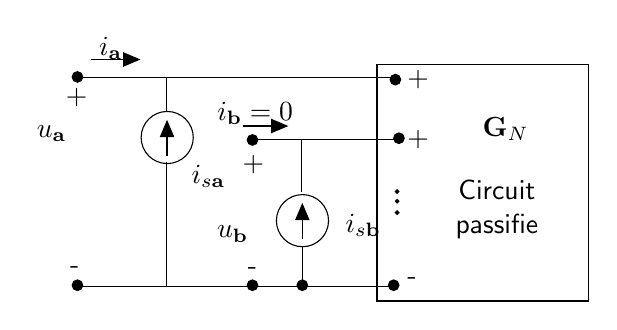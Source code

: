 \begin{tikzpicture}[y=-1cm]
\sf
\draw[arrows=-triangle 45,black] (4.129,3.7) -- (4.129,3.244);
\draw[arrows=-triangle 45,black] (2.411,2.644) -- (2.411,2.189);
\filldraw[black] (5.289,4.289) circle (0.067cm);
\filldraw[black] (5.311,1.678) circle (0.067cm);
\filldraw[black] (5.356,2.422) circle (0.067cm);
\filldraw[black] (5.333,3.1) circle (0.022cm);
\filldraw[black] (5.333,3.222) circle (0.022cm);
\filldraw[black] (5.333,3.367) circle (0.022cm);
\filldraw[black] (4.129,4.289) circle (0.067cm);
\filldraw[black] (3.496,4.289) circle (0.067cm);
\filldraw[black] (3.496,2.444) circle (0.067cm);
\filldraw[black] (1.273,4.289) circle (0.067cm);
\filldraw[black] (1.273,1.644) circle (0.067cm);
\draw[black] (2.4,2.089) -- (2.4,1.656) -- (5.3,1.656);
\draw[black] (4.118,3.1) -- (4.118,2.433) -- (5.3,2.433);
\draw[black] (2.4,2.722) -- (2.4,4.3) -- (5.289,4.3);
\draw[black] (2.407,1.656) -- (1.284,1.656);
\draw[black] (2.407,4.3) -- (1.284,4.3);
\draw[black] (4.129,3.8) -- (4.129,4.3);
\draw[black] (4.129,2.433) -- (3.44,2.433);
\draw[arrows=-triangle 45,black] (1.451,1.422) -- (2.073,1.422);
\draw[arrows=-triangle 45,black] (3.373,2.267) -- (3.951,2.267);
\draw[black] (5.078,1.489) rectangle (7.767,4.489);
\path (5.6,1.767) node[text=black,anchor=base] {+};
\path (5.6,2.533) node[text=black,anchor=base] {+};
\path (5.522,4.28) node[text=black,anchor=base] {-};
\path (4.556,3.622) node[text=black,anchor=base west] {$i_{s{\bf b}}$};
\path (1.262,2) node[text=black,anchor=base] {+};
\path (3.507,2.844) node[text=black,anchor=base] {+};
\path (1.24,4.144) node[text=black,anchor=base] {-};
\path (3.496,4.156) node[text=black,anchor=base] {-};
\path (1.256,2.411) node[text=black,anchor=base east] {$u_{\bf a}$};
\path (3.567,3.689) node[text=black,anchor=base east] {$u_{\bf b}$};
\path (1.696,1.367) node[text=black,anchor=base] {$i_{\bf a}$};
\path (3.529,2.2) node[text=black,anchor=base] {$i_{\bf b}=0$};
\path (2.6,3) node[text=black,anchor=base west] {$i_{s{\bf a}}$};
\path (6.711,2.4) node[text=black,anchor=base] {${\bf G}_N$};
\path (6.6,3.2) node[text=black,anchor=base] {Circuit};
\path (6.6,3.633) node[text=black,anchor=base] {passifie};
\draw[black] (4.131,3.469) circle (0.331cm);
\draw[black] (2.413,2.413) circle (0.331cm);

\end{tikzpicture}%

%% Configure (x)emacs for this file ...
%% Local Variables:
%% mode: latex
%% End: